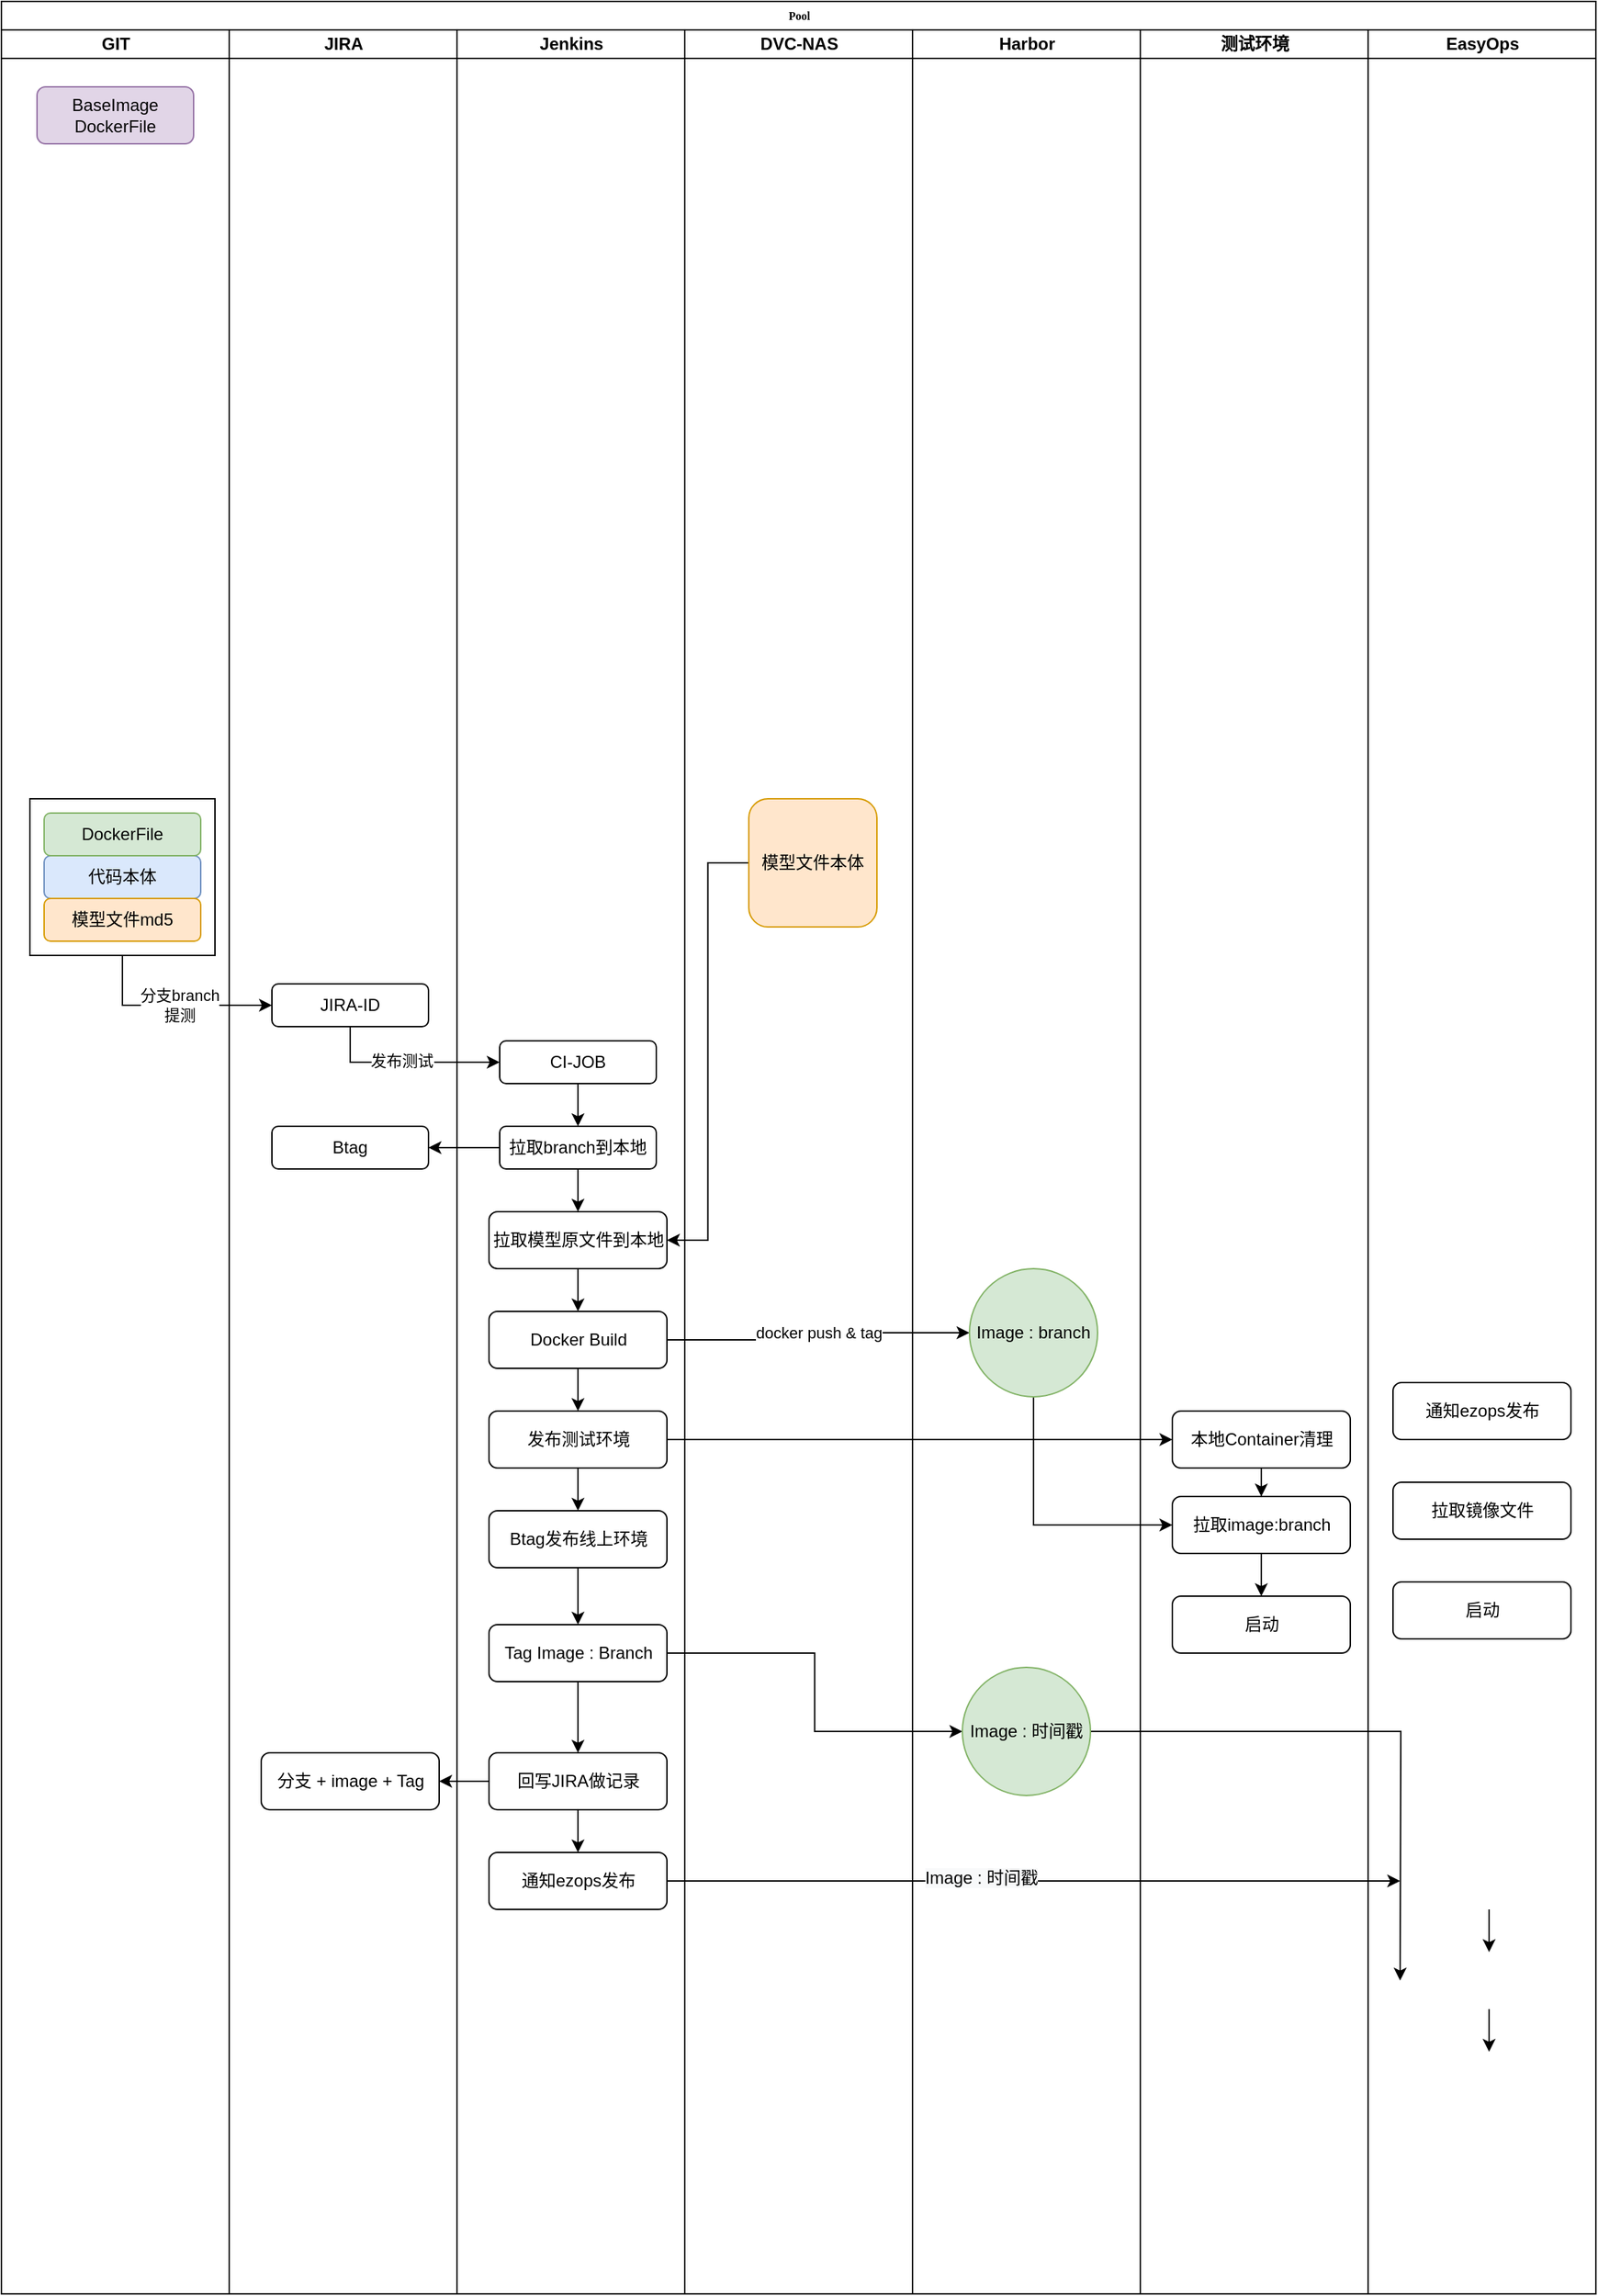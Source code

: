 <mxfile version="14.1.9" type="github">
  <diagram name="Page-1" id="74e2e168-ea6b-b213-b513-2b3c1d86103e">
    <mxGraphModel dx="2066" dy="1138" grid="1" gridSize="10" guides="1" tooltips="1" connect="1" arrows="1" fold="1" page="1" pageScale="1" pageWidth="1100" pageHeight="2700" background="#ffffff" math="0" shadow="0">
      <root>
        <mxCell id="0" />
        <mxCell id="1" parent="0" />
        <mxCell id="77e6c97f196da883-1" value="Pool" style="swimlane;html=1;childLayout=stackLayout;startSize=20;rounded=0;shadow=0;labelBackgroundColor=none;strokeWidth=1;fontFamily=Verdana;fontSize=8;align=center;" parent="1" vertex="1">
          <mxGeometry x="360" y="30" width="1120" height="1610" as="geometry">
            <mxRectangle x="70" y="40" width="60" height="20" as="alternateBounds" />
          </mxGeometry>
        </mxCell>
        <mxCell id="77e6c97f196da883-40" style="edgeStyle=orthogonalEdgeStyle;rounded=1;html=1;labelBackgroundColor=none;startArrow=none;startFill=0;startSize=5;endArrow=classicThin;endFill=1;endSize=5;jettySize=auto;orthogonalLoop=1;strokeWidth=1;fontFamily=Verdana;fontSize=8" parent="77e6c97f196da883-1" edge="1">
          <mxGeometry relative="1" as="geometry">
            <mxPoint x="770" y="690" as="sourcePoint" />
          </mxGeometry>
        </mxCell>
        <mxCell id="77e6c97f196da883-3" value="GIT" style="swimlane;html=1;startSize=20;" parent="77e6c97f196da883-1" vertex="1">
          <mxGeometry y="20" width="160" height="1590" as="geometry">
            <mxRectangle x="160" y="20" width="30" height="730" as="alternateBounds" />
          </mxGeometry>
        </mxCell>
        <mxCell id="qFuKY292NcKyGRynSk7K-17" value="" style="rounded=0;whiteSpace=wrap;html=1;" parent="77e6c97f196da883-3" vertex="1">
          <mxGeometry x="20" y="540" width="130" height="110" as="geometry" />
        </mxCell>
        <mxCell id="qFuKY292NcKyGRynSk7K-6" value="代码本体" style="rounded=1;whiteSpace=wrap;html=1;fillColor=#dae8fc;strokeColor=#6c8ebf;" parent="77e6c97f196da883-3" vertex="1">
          <mxGeometry x="30" y="580" width="110" height="30" as="geometry" />
        </mxCell>
        <mxCell id="qFuKY292NcKyGRynSk7K-10" value="DockerFile" style="rounded=1;whiteSpace=wrap;html=1;fillColor=#d5e8d4;strokeColor=#82b366;" parent="77e6c97f196da883-3" vertex="1">
          <mxGeometry x="30" y="550" width="110" height="30" as="geometry" />
        </mxCell>
        <mxCell id="qFuKY292NcKyGRynSk7K-11" value="模型文件md5" style="rounded=1;whiteSpace=wrap;html=1;fillColor=#ffe6cc;strokeColor=#d79b00;" parent="77e6c97f196da883-3" vertex="1">
          <mxGeometry x="30" y="610" width="110" height="30" as="geometry" />
        </mxCell>
        <mxCell id="qFuKY292NcKyGRynSk7K-16" style="edgeStyle=orthogonalEdgeStyle;rounded=0;orthogonalLoop=1;jettySize=auto;html=1;exitX=0.5;exitY=1;exitDx=0;exitDy=0;" parent="77e6c97f196da883-3" source="qFuKY292NcKyGRynSk7K-6" target="qFuKY292NcKyGRynSk7K-6" edge="1">
          <mxGeometry relative="1" as="geometry" />
        </mxCell>
        <mxCell id="O5KyWY-3H8QUaeKtWlQd-1" value="&lt;div&gt;BaseImage&lt;/div&gt;&lt;div&gt;DockerFile&lt;br&gt;&lt;/div&gt;" style="rounded=1;whiteSpace=wrap;html=1;fillColor=#e1d5e7;strokeColor=#9673a6;" vertex="1" parent="77e6c97f196da883-3">
          <mxGeometry x="25" y="40" width="110" height="40" as="geometry" />
        </mxCell>
        <mxCell id="77e6c97f196da883-4" value="JIRA" style="swimlane;html=1;startSize=20;" parent="77e6c97f196da883-1" vertex="1">
          <mxGeometry x="160" y="20" width="160" height="1590" as="geometry" />
        </mxCell>
        <mxCell id="qFuKY292NcKyGRynSk7K-22" value="JIRA-ID" style="rounded=1;whiteSpace=wrap;html=1;" parent="77e6c97f196da883-4" vertex="1">
          <mxGeometry x="30" y="670" width="110" height="30" as="geometry" />
        </mxCell>
        <mxCell id="qFuKY292NcKyGRynSk7K-34" value="Btag" style="rounded=1;whiteSpace=wrap;html=1;" parent="77e6c97f196da883-4" vertex="1">
          <mxGeometry x="30" y="770" width="110" height="30" as="geometry" />
        </mxCell>
        <mxCell id="qFuKY292NcKyGRynSk7K-64" value="分支 + image + Tag" style="rounded=1;whiteSpace=wrap;html=1;" parent="77e6c97f196da883-4" vertex="1">
          <mxGeometry x="22.5" y="1210" width="125" height="40" as="geometry" />
        </mxCell>
        <mxCell id="qFuKY292NcKyGRynSk7K-24" style="edgeStyle=orthogonalEdgeStyle;rounded=0;orthogonalLoop=1;jettySize=auto;html=1;entryX=0;entryY=0.5;entryDx=0;entryDy=0;" parent="77e6c97f196da883-1" source="qFuKY292NcKyGRynSk7K-17" target="qFuKY292NcKyGRynSk7K-22" edge="1">
          <mxGeometry relative="1" as="geometry">
            <Array as="points">
              <mxPoint x="85" y="705" />
            </Array>
          </mxGeometry>
        </mxCell>
        <mxCell id="qFuKY292NcKyGRynSk7K-25" value="分支branch&lt;br&gt;提测" style="edgeLabel;html=1;align=center;verticalAlign=middle;resizable=0;points=[];" parent="qFuKY292NcKyGRynSk7K-24" vertex="1" connectable="0">
          <mxGeometry x="-0.129" relative="1" as="geometry">
            <mxPoint x="14" as="offset" />
          </mxGeometry>
        </mxCell>
        <mxCell id="qFuKY292NcKyGRynSk7K-27" style="edgeStyle=orthogonalEdgeStyle;rounded=0;orthogonalLoop=1;jettySize=auto;html=1;entryX=0;entryY=0.5;entryDx=0;entryDy=0;" parent="77e6c97f196da883-1" source="qFuKY292NcKyGRynSk7K-22" target="qFuKY292NcKyGRynSk7K-26" edge="1">
          <mxGeometry relative="1" as="geometry">
            <Array as="points">
              <mxPoint x="245" y="745" />
            </Array>
          </mxGeometry>
        </mxCell>
        <mxCell id="qFuKY292NcKyGRynSk7K-28" value="发布测试" style="edgeLabel;html=1;align=center;verticalAlign=middle;resizable=0;points=[];" parent="qFuKY292NcKyGRynSk7K-27" vertex="1" connectable="0">
          <mxGeometry x="-0.061" y="1" relative="1" as="geometry">
            <mxPoint as="offset" />
          </mxGeometry>
        </mxCell>
        <mxCell id="qFuKY292NcKyGRynSk7K-35" style="edgeStyle=orthogonalEdgeStyle;rounded=0;orthogonalLoop=1;jettySize=auto;html=1;entryX=1;entryY=0.5;entryDx=0;entryDy=0;" parent="77e6c97f196da883-1" source="qFuKY292NcKyGRynSk7K-29" target="qFuKY292NcKyGRynSk7K-34" edge="1">
          <mxGeometry relative="1" as="geometry" />
        </mxCell>
        <mxCell id="qFuKY292NcKyGRynSk7K-37" style="edgeStyle=orthogonalEdgeStyle;rounded=0;orthogonalLoop=1;jettySize=auto;html=1;entryX=1;entryY=0.5;entryDx=0;entryDy=0;" parent="77e6c97f196da883-1" source="qFuKY292NcKyGRynSk7K-33" target="qFuKY292NcKyGRynSk7K-36" edge="1">
          <mxGeometry relative="1" as="geometry" />
        </mxCell>
        <mxCell id="qFuKY292NcKyGRynSk7K-42" style="edgeStyle=orthogonalEdgeStyle;rounded=0;orthogonalLoop=1;jettySize=auto;html=1;" parent="77e6c97f196da883-1" source="qFuKY292NcKyGRynSk7K-39" target="qFuKY292NcKyGRynSk7K-66" edge="1">
          <mxGeometry relative="1" as="geometry">
            <mxPoint x="662.5" y="840" as="targetPoint" />
          </mxGeometry>
        </mxCell>
        <mxCell id="qFuKY292NcKyGRynSk7K-43" value="docker push &amp;amp; tag" style="edgeLabel;html=1;align=center;verticalAlign=middle;resizable=0;points=[];" parent="qFuKY292NcKyGRynSk7K-42" vertex="1" connectable="0">
          <mxGeometry x="0.236" y="-1" relative="1" as="geometry">
            <mxPoint x="-23.5" y="-1" as="offset" />
          </mxGeometry>
        </mxCell>
        <mxCell id="qFuKY292NcKyGRynSk7K-48" style="edgeStyle=orthogonalEdgeStyle;rounded=0;orthogonalLoop=1;jettySize=auto;html=1;entryX=0;entryY=0.5;entryDx=0;entryDy=0;" parent="77e6c97f196da883-1" source="qFuKY292NcKyGRynSk7K-45" target="qFuKY292NcKyGRynSk7K-47" edge="1">
          <mxGeometry relative="1" as="geometry" />
        </mxCell>
        <mxCell id="qFuKY292NcKyGRynSk7K-52" style="edgeStyle=orthogonalEdgeStyle;rounded=0;orthogonalLoop=1;jettySize=auto;html=1;entryX=0;entryY=0.5;entryDx=0;entryDy=0;" parent="77e6c97f196da883-1" target="qFuKY292NcKyGRynSk7K-49" edge="1">
          <mxGeometry relative="1" as="geometry">
            <mxPoint x="725" y="980" as="sourcePoint" />
            <Array as="points">
              <mxPoint x="725" y="1070" />
            </Array>
          </mxGeometry>
        </mxCell>
        <mxCell id="qFuKY292NcKyGRynSk7K-61" style="edgeStyle=orthogonalEdgeStyle;rounded=0;orthogonalLoop=1;jettySize=auto;html=1;entryX=0;entryY=0.5;entryDx=0;entryDy=0;" parent="77e6c97f196da883-1" source="qFuKY292NcKyGRynSk7K-57" target="qFuKY292NcKyGRynSk7K-68" edge="1">
          <mxGeometry relative="1" as="geometry">
            <mxPoint x="662.5" y="1200" as="targetPoint" />
          </mxGeometry>
        </mxCell>
        <mxCell id="qFuKY292NcKyGRynSk7K-65" style="edgeStyle=orthogonalEdgeStyle;rounded=0;orthogonalLoop=1;jettySize=auto;html=1;entryX=1;entryY=0.5;entryDx=0;entryDy=0;" parent="77e6c97f196da883-1" source="qFuKY292NcKyGRynSk7K-62" target="qFuKY292NcKyGRynSk7K-64" edge="1">
          <mxGeometry relative="1" as="geometry" />
        </mxCell>
        <mxCell id="qFuKY292NcKyGRynSk7K-73" style="edgeStyle=orthogonalEdgeStyle;rounded=0;orthogonalLoop=1;jettySize=auto;html=1;entryX=0;entryY=0.5;entryDx=0;entryDy=0;" parent="77e6c97f196da883-1" source="qFuKY292NcKyGRynSk7K-70" edge="1">
          <mxGeometry relative="1" as="geometry">
            <mxPoint x="982.5" y="1320" as="targetPoint" />
          </mxGeometry>
        </mxCell>
        <mxCell id="qFuKY292NcKyGRynSk7K-74" value="&lt;span style=&quot;font-size: 12px ; background-color: rgb(248 , 249 , 250)&quot;&gt;Image : 时间戳&lt;/span&gt;" style="edgeLabel;html=1;align=center;verticalAlign=middle;resizable=0;points=[];" parent="qFuKY292NcKyGRynSk7K-73" vertex="1" connectable="0">
          <mxGeometry x="-0.148" y="2" relative="1" as="geometry">
            <mxPoint x="1" as="offset" />
          </mxGeometry>
        </mxCell>
        <mxCell id="qFuKY292NcKyGRynSk7K-76" style="edgeStyle=orthogonalEdgeStyle;rounded=0;orthogonalLoop=1;jettySize=auto;html=1;entryX=0;entryY=0.5;entryDx=0;entryDy=0;" parent="77e6c97f196da883-1" source="qFuKY292NcKyGRynSk7K-68" edge="1">
          <mxGeometry relative="1" as="geometry">
            <mxPoint x="982.5" y="1390" as="targetPoint" />
          </mxGeometry>
        </mxCell>
        <mxCell id="qFuKY292NcKyGRynSk7K-3" value="Jenkins" style="swimlane;html=1;startSize=20;" parent="77e6c97f196da883-1" vertex="1">
          <mxGeometry x="320" y="20" width="160" height="1590" as="geometry" />
        </mxCell>
        <mxCell id="qFuKY292NcKyGRynSk7K-30" style="edgeStyle=orthogonalEdgeStyle;rounded=0;orthogonalLoop=1;jettySize=auto;html=1;" parent="qFuKY292NcKyGRynSk7K-3" source="qFuKY292NcKyGRynSk7K-26" target="qFuKY292NcKyGRynSk7K-29" edge="1">
          <mxGeometry relative="1" as="geometry" />
        </mxCell>
        <mxCell id="qFuKY292NcKyGRynSk7K-26" value="CI-JOB" style="rounded=1;whiteSpace=wrap;html=1;" parent="qFuKY292NcKyGRynSk7K-3" vertex="1">
          <mxGeometry x="30" y="710" width="110" height="30" as="geometry" />
        </mxCell>
        <mxCell id="qFuKY292NcKyGRynSk7K-38" style="edgeStyle=orthogonalEdgeStyle;rounded=0;orthogonalLoop=1;jettySize=auto;html=1;" parent="qFuKY292NcKyGRynSk7K-3" source="qFuKY292NcKyGRynSk7K-29" target="qFuKY292NcKyGRynSk7K-36" edge="1">
          <mxGeometry relative="1" as="geometry" />
        </mxCell>
        <mxCell id="qFuKY292NcKyGRynSk7K-29" value="拉取branch到本地" style="rounded=1;whiteSpace=wrap;html=1;" parent="qFuKY292NcKyGRynSk7K-3" vertex="1">
          <mxGeometry x="30" y="770" width="110" height="30" as="geometry" />
        </mxCell>
        <mxCell id="qFuKY292NcKyGRynSk7K-40" style="edgeStyle=orthogonalEdgeStyle;rounded=0;orthogonalLoop=1;jettySize=auto;html=1;" parent="qFuKY292NcKyGRynSk7K-3" source="qFuKY292NcKyGRynSk7K-36" target="qFuKY292NcKyGRynSk7K-39" edge="1">
          <mxGeometry relative="1" as="geometry" />
        </mxCell>
        <mxCell id="qFuKY292NcKyGRynSk7K-36" value="拉取模型原文件到本地" style="rounded=1;whiteSpace=wrap;html=1;" parent="qFuKY292NcKyGRynSk7K-3" vertex="1">
          <mxGeometry x="22.5" y="830" width="125" height="40" as="geometry" />
        </mxCell>
        <mxCell id="qFuKY292NcKyGRynSk7K-46" style="edgeStyle=orthogonalEdgeStyle;rounded=0;orthogonalLoop=1;jettySize=auto;html=1;" parent="qFuKY292NcKyGRynSk7K-3" source="qFuKY292NcKyGRynSk7K-39" target="qFuKY292NcKyGRynSk7K-45" edge="1">
          <mxGeometry relative="1" as="geometry" />
        </mxCell>
        <mxCell id="qFuKY292NcKyGRynSk7K-39" value="Docker Build" style="rounded=1;whiteSpace=wrap;html=1;" parent="qFuKY292NcKyGRynSk7K-3" vertex="1">
          <mxGeometry x="22.5" y="900" width="125" height="40" as="geometry" />
        </mxCell>
        <mxCell id="qFuKY292NcKyGRynSk7K-56" style="edgeStyle=orthogonalEdgeStyle;rounded=0;orthogonalLoop=1;jettySize=auto;html=1;" parent="qFuKY292NcKyGRynSk7K-3" source="qFuKY292NcKyGRynSk7K-45" target="qFuKY292NcKyGRynSk7K-55" edge="1">
          <mxGeometry relative="1" as="geometry" />
        </mxCell>
        <mxCell id="qFuKY292NcKyGRynSk7K-45" value="发布测试环境" style="rounded=1;whiteSpace=wrap;html=1;" parent="qFuKY292NcKyGRynSk7K-3" vertex="1">
          <mxGeometry x="22.5" y="970" width="125" height="40" as="geometry" />
        </mxCell>
        <mxCell id="qFuKY292NcKyGRynSk7K-59" style="edgeStyle=orthogonalEdgeStyle;rounded=0;orthogonalLoop=1;jettySize=auto;html=1;" parent="qFuKY292NcKyGRynSk7K-3" source="qFuKY292NcKyGRynSk7K-55" target="qFuKY292NcKyGRynSk7K-57" edge="1">
          <mxGeometry relative="1" as="geometry" />
        </mxCell>
        <mxCell id="qFuKY292NcKyGRynSk7K-55" value="Btag发布线上环境" style="rounded=1;whiteSpace=wrap;html=1;" parent="qFuKY292NcKyGRynSk7K-3" vertex="1">
          <mxGeometry x="22.5" y="1040" width="125" height="40" as="geometry" />
        </mxCell>
        <mxCell id="qFuKY292NcKyGRynSk7K-69" style="edgeStyle=orthogonalEdgeStyle;rounded=0;orthogonalLoop=1;jettySize=auto;html=1;" parent="qFuKY292NcKyGRynSk7K-3" source="qFuKY292NcKyGRynSk7K-57" target="qFuKY292NcKyGRynSk7K-62" edge="1">
          <mxGeometry relative="1" as="geometry" />
        </mxCell>
        <mxCell id="qFuKY292NcKyGRynSk7K-57" value="Tag Image : Branch" style="rounded=1;whiteSpace=wrap;html=1;" parent="qFuKY292NcKyGRynSk7K-3" vertex="1">
          <mxGeometry x="22.5" y="1120" width="125" height="40" as="geometry" />
        </mxCell>
        <mxCell id="qFuKY292NcKyGRynSk7K-71" style="edgeStyle=orthogonalEdgeStyle;rounded=0;orthogonalLoop=1;jettySize=auto;html=1;" parent="qFuKY292NcKyGRynSk7K-3" source="qFuKY292NcKyGRynSk7K-62" target="qFuKY292NcKyGRynSk7K-70" edge="1">
          <mxGeometry relative="1" as="geometry" />
        </mxCell>
        <mxCell id="qFuKY292NcKyGRynSk7K-62" value="回写JIRA做记录" style="rounded=1;whiteSpace=wrap;html=1;" parent="qFuKY292NcKyGRynSk7K-3" vertex="1">
          <mxGeometry x="22.5" y="1210" width="125" height="40" as="geometry" />
        </mxCell>
        <mxCell id="qFuKY292NcKyGRynSk7K-70" value="通知ezops发布" style="rounded=1;whiteSpace=wrap;html=1;" parent="qFuKY292NcKyGRynSk7K-3" vertex="1">
          <mxGeometry x="22.5" y="1280" width="125" height="40" as="geometry" />
        </mxCell>
        <mxCell id="qFuKY292NcKyGRynSk7K-4" value="DVC-NAS" style="swimlane;html=1;startSize=20;" parent="77e6c97f196da883-1" vertex="1">
          <mxGeometry x="480" y="20" width="160" height="1590" as="geometry" />
        </mxCell>
        <mxCell id="qFuKY292NcKyGRynSk7K-33" value="模型文件本体" style="rounded=1;whiteSpace=wrap;html=1;fillColor=#ffe6cc;strokeColor=#d79b00;" parent="qFuKY292NcKyGRynSk7K-4" vertex="1">
          <mxGeometry x="45" y="540" width="90" height="90" as="geometry" />
        </mxCell>
        <mxCell id="77e6c97f196da883-5" value="Harbor" style="swimlane;html=1;startSize=20;" parent="77e6c97f196da883-1" vertex="1">
          <mxGeometry x="640" y="20" width="160" height="1590" as="geometry" />
        </mxCell>
        <mxCell id="qFuKY292NcKyGRynSk7K-66" value="&lt;span&gt;Image : branch&lt;/span&gt;" style="ellipse;whiteSpace=wrap;html=1;aspect=fixed;fillColor=#d5e8d4;strokeColor=#82b366;" parent="77e6c97f196da883-5" vertex="1">
          <mxGeometry x="40" y="870" width="90" height="90" as="geometry" />
        </mxCell>
        <mxCell id="qFuKY292NcKyGRynSk7K-68" value="&lt;span&gt;Image : 时间戳&lt;/span&gt;" style="ellipse;whiteSpace=wrap;html=1;aspect=fixed;fillColor=#d5e8d4;strokeColor=#82b366;" parent="77e6c97f196da883-5" vertex="1">
          <mxGeometry x="35" y="1150" width="90" height="90" as="geometry" />
        </mxCell>
        <mxCell id="qFuKY292NcKyGRynSk7K-21" value="测试环境" style="swimlane;html=1;startSize=20;" parent="77e6c97f196da883-1" vertex="1">
          <mxGeometry x="800" y="20" width="160" height="1590" as="geometry" />
        </mxCell>
        <mxCell id="qFuKY292NcKyGRynSk7K-51" style="edgeStyle=orthogonalEdgeStyle;rounded=0;orthogonalLoop=1;jettySize=auto;html=1;" parent="qFuKY292NcKyGRynSk7K-21" source="qFuKY292NcKyGRynSk7K-47" target="qFuKY292NcKyGRynSk7K-49" edge="1">
          <mxGeometry relative="1" as="geometry" />
        </mxCell>
        <mxCell id="qFuKY292NcKyGRynSk7K-47" value="本地Container清理" style="rounded=1;whiteSpace=wrap;html=1;" parent="qFuKY292NcKyGRynSk7K-21" vertex="1">
          <mxGeometry x="22.5" y="970" width="125" height="40" as="geometry" />
        </mxCell>
        <mxCell id="qFuKY292NcKyGRynSk7K-54" style="edgeStyle=orthogonalEdgeStyle;rounded=0;orthogonalLoop=1;jettySize=auto;html=1;" parent="qFuKY292NcKyGRynSk7K-21" source="qFuKY292NcKyGRynSk7K-49" target="qFuKY292NcKyGRynSk7K-53" edge="1">
          <mxGeometry relative="1" as="geometry" />
        </mxCell>
        <mxCell id="qFuKY292NcKyGRynSk7K-49" value="拉取image:branch" style="rounded=1;whiteSpace=wrap;html=1;" parent="qFuKY292NcKyGRynSk7K-21" vertex="1">
          <mxGeometry x="22.5" y="1030" width="125" height="40" as="geometry" />
        </mxCell>
        <mxCell id="qFuKY292NcKyGRynSk7K-53" value="启动" style="rounded=1;whiteSpace=wrap;html=1;" parent="qFuKY292NcKyGRynSk7K-21" vertex="1">
          <mxGeometry x="22.5" y="1100" width="125" height="40" as="geometry" />
        </mxCell>
        <mxCell id="qFuKY292NcKyGRynSk7K-44" value="EasyOps" style="swimlane;html=1;startSize=20;" parent="77e6c97f196da883-1" vertex="1">
          <mxGeometry x="960" y="20" width="160" height="1590" as="geometry" />
        </mxCell>
        <mxCell id="qFuKY292NcKyGRynSk7K-78" style="edgeStyle=orthogonalEdgeStyle;rounded=0;orthogonalLoop=1;jettySize=auto;html=1;entryX=0.5;entryY=0;entryDx=0;entryDy=0;" parent="qFuKY292NcKyGRynSk7K-44" edge="1">
          <mxGeometry relative="1" as="geometry">
            <mxPoint x="85" y="1320" as="sourcePoint" />
            <mxPoint x="85" y="1350" as="targetPoint" />
          </mxGeometry>
        </mxCell>
        <mxCell id="qFuKY292NcKyGRynSk7K-72" value="通知ezops发布" style="rounded=1;whiteSpace=wrap;html=1;" parent="qFuKY292NcKyGRynSk7K-44" vertex="1">
          <mxGeometry x="17.5" y="950" width="125" height="40" as="geometry" />
        </mxCell>
        <mxCell id="qFuKY292NcKyGRynSk7K-79" style="edgeStyle=orthogonalEdgeStyle;rounded=0;orthogonalLoop=1;jettySize=auto;html=1;" parent="qFuKY292NcKyGRynSk7K-44" edge="1">
          <mxGeometry relative="1" as="geometry">
            <mxPoint x="85" y="1390" as="sourcePoint" />
            <mxPoint x="85" y="1420" as="targetPoint" />
          </mxGeometry>
        </mxCell>
        <mxCell id="qFuKY292NcKyGRynSk7K-75" value="拉取镜像文件" style="rounded=1;whiteSpace=wrap;html=1;" parent="qFuKY292NcKyGRynSk7K-44" vertex="1">
          <mxGeometry x="17.5" y="1020" width="125" height="40" as="geometry" />
        </mxCell>
        <mxCell id="qFuKY292NcKyGRynSk7K-77" value="启动" style="rounded=1;whiteSpace=wrap;html=1;" parent="qFuKY292NcKyGRynSk7K-44" vertex="1">
          <mxGeometry x="17.5" y="1090" width="125" height="40" as="geometry" />
        </mxCell>
      </root>
    </mxGraphModel>
  </diagram>
</mxfile>
